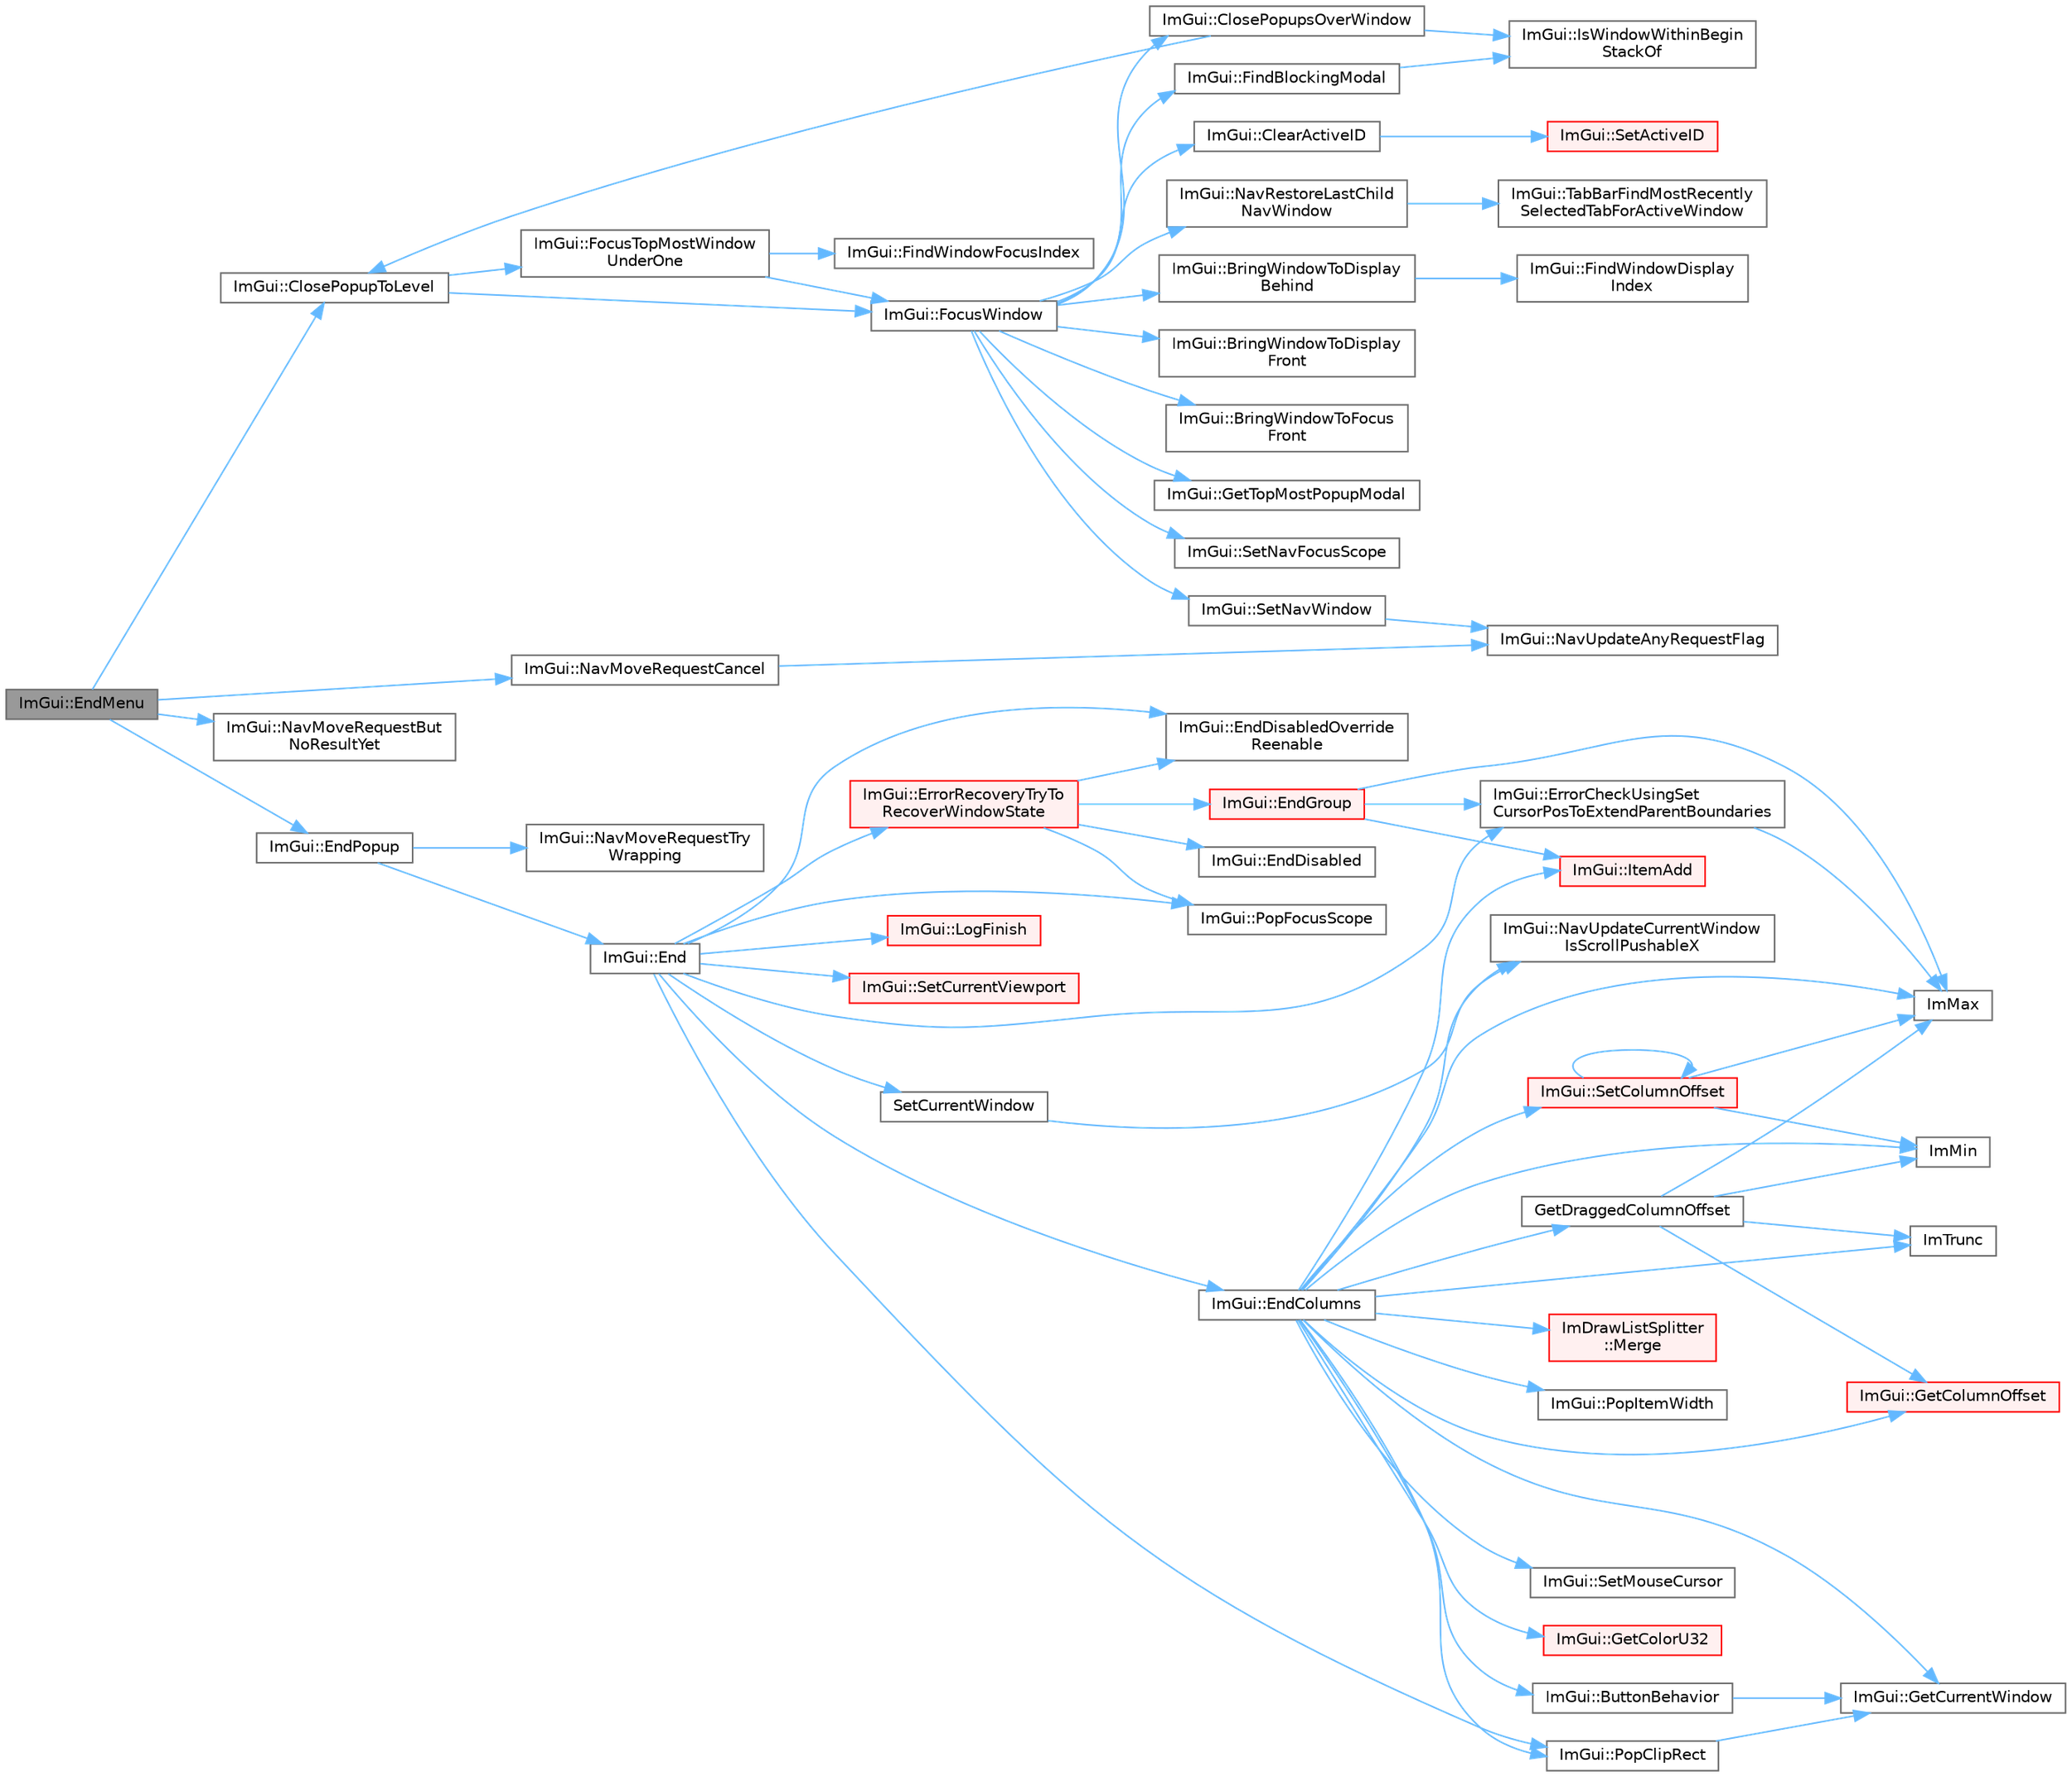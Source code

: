 digraph "ImGui::EndMenu"
{
 // LATEX_PDF_SIZE
  bgcolor="transparent";
  edge [fontname=Helvetica,fontsize=10,labelfontname=Helvetica,labelfontsize=10];
  node [fontname=Helvetica,fontsize=10,shape=box,height=0.2,width=0.4];
  rankdir="LR";
  Node1 [id="Node000001",label="ImGui::EndMenu",height=0.2,width=0.4,color="gray40", fillcolor="grey60", style="filled", fontcolor="black",tooltip=" "];
  Node1 -> Node2 [id="edge1_Node000001_Node000002",color="steelblue1",style="solid",tooltip=" "];
  Node2 [id="Node000002",label="ImGui::ClosePopupToLevel",height=0.2,width=0.4,color="grey40", fillcolor="white", style="filled",URL="$namespace_im_gui.html#a0be705dc533a62387dc39ec5c276d2a0",tooltip=" "];
  Node2 -> Node3 [id="edge2_Node000002_Node000003",color="steelblue1",style="solid",tooltip=" "];
  Node3 [id="Node000003",label="ImGui::FocusTopMostWindow\lUnderOne",height=0.2,width=0.4,color="grey40", fillcolor="white", style="filled",URL="$namespace_im_gui.html#aa97e87e96c05eb3e91aa96fa68b13a2a",tooltip=" "];
  Node3 -> Node4 [id="edge3_Node000003_Node000004",color="steelblue1",style="solid",tooltip=" "];
  Node4 [id="Node000004",label="ImGui::FindWindowFocusIndex",height=0.2,width=0.4,color="grey40", fillcolor="white", style="filled",URL="$namespace_im_gui.html#a861004d5a1476e954abd68d6f9deaa06",tooltip=" "];
  Node3 -> Node5 [id="edge4_Node000003_Node000005",color="steelblue1",style="solid",tooltip=" "];
  Node5 [id="Node000005",label="ImGui::FocusWindow",height=0.2,width=0.4,color="grey40", fillcolor="white", style="filled",URL="$namespace_im_gui.html#a27aa6f2f3aa11778c6d023b1b223f262",tooltip=" "];
  Node5 -> Node6 [id="edge5_Node000005_Node000006",color="steelblue1",style="solid",tooltip=" "];
  Node6 [id="Node000006",label="ImGui::BringWindowToDisplay\lBehind",height=0.2,width=0.4,color="grey40", fillcolor="white", style="filled",URL="$namespace_im_gui.html#a8cae2f7a08f820a8d5349d1964603b20",tooltip=" "];
  Node6 -> Node7 [id="edge6_Node000006_Node000007",color="steelblue1",style="solid",tooltip=" "];
  Node7 [id="Node000007",label="ImGui::FindWindowDisplay\lIndex",height=0.2,width=0.4,color="grey40", fillcolor="white", style="filled",URL="$namespace_im_gui.html#acc8dfbe9f52370fe2b95f6c948ba113e",tooltip=" "];
  Node5 -> Node8 [id="edge7_Node000005_Node000008",color="steelblue1",style="solid",tooltip=" "];
  Node8 [id="Node000008",label="ImGui::BringWindowToDisplay\lFront",height=0.2,width=0.4,color="grey40", fillcolor="white", style="filled",URL="$namespace_im_gui.html#a1f7b95f36d03751c928af7b1b745e959",tooltip=" "];
  Node5 -> Node9 [id="edge8_Node000005_Node000009",color="steelblue1",style="solid",tooltip=" "];
  Node9 [id="Node000009",label="ImGui::BringWindowToFocus\lFront",height=0.2,width=0.4,color="grey40", fillcolor="white", style="filled",URL="$namespace_im_gui.html#affe95a2dc969f0d15fbd4b588c94ac1a",tooltip=" "];
  Node5 -> Node10 [id="edge9_Node000005_Node000010",color="steelblue1",style="solid",tooltip=" "];
  Node10 [id="Node000010",label="ImGui::ClearActiveID",height=0.2,width=0.4,color="grey40", fillcolor="white", style="filled",URL="$namespace_im_gui.html#a17ff60ad1e2669130ac38a04d16eb354",tooltip=" "];
  Node10 -> Node11 [id="edge10_Node000010_Node000011",color="steelblue1",style="solid",tooltip=" "];
  Node11 [id="Node000011",label="ImGui::SetActiveID",height=0.2,width=0.4,color="red", fillcolor="#FFF0F0", style="filled",URL="$namespace_im_gui.html#a27b8ace13a8c421ee8405f0cbebe4ead",tooltip=" "];
  Node5 -> Node13 [id="edge11_Node000005_Node000013",color="steelblue1",style="solid",tooltip=" "];
  Node13 [id="Node000013",label="ImGui::ClosePopupsOverWindow",height=0.2,width=0.4,color="grey40", fillcolor="white", style="filled",URL="$namespace_im_gui.html#a0076b153c697cb85e263fcbd59340bce",tooltip=" "];
  Node13 -> Node2 [id="edge12_Node000013_Node000002",color="steelblue1",style="solid",tooltip=" "];
  Node13 -> Node14 [id="edge13_Node000013_Node000014",color="steelblue1",style="solid",tooltip=" "];
  Node14 [id="Node000014",label="ImGui::IsWindowWithinBegin\lStackOf",height=0.2,width=0.4,color="grey40", fillcolor="white", style="filled",URL="$namespace_im_gui.html#a48de6990762aa67d7da5c3264b92d44f",tooltip=" "];
  Node5 -> Node15 [id="edge14_Node000005_Node000015",color="steelblue1",style="solid",tooltip=" "];
  Node15 [id="Node000015",label="ImGui::FindBlockingModal",height=0.2,width=0.4,color="grey40", fillcolor="white", style="filled",URL="$namespace_im_gui.html#a196705a4195b41a57470ef6553cb440c",tooltip=" "];
  Node15 -> Node14 [id="edge15_Node000015_Node000014",color="steelblue1",style="solid",tooltip=" "];
  Node5 -> Node16 [id="edge16_Node000005_Node000016",color="steelblue1",style="solid",tooltip=" "];
  Node16 [id="Node000016",label="ImGui::GetTopMostPopupModal",height=0.2,width=0.4,color="grey40", fillcolor="white", style="filled",URL="$namespace_im_gui.html#a6b905269b079f5e07755db52cc6e52df",tooltip=" "];
  Node5 -> Node17 [id="edge17_Node000005_Node000017",color="steelblue1",style="solid",tooltip=" "];
  Node17 [id="Node000017",label="ImGui::NavRestoreLastChild\lNavWindow",height=0.2,width=0.4,color="grey40", fillcolor="white", style="filled",URL="$namespace_im_gui.html#ae9ed208c0b64e4919e5de1cb83b2db2a",tooltip=" "];
  Node17 -> Node18 [id="edge18_Node000017_Node000018",color="steelblue1",style="solid",tooltip=" "];
  Node18 [id="Node000018",label="ImGui::TabBarFindMostRecently\lSelectedTabForActiveWindow",height=0.2,width=0.4,color="grey40", fillcolor="white", style="filled",URL="$namespace_im_gui.html#a5e1bfc506e7bd0f71ec85d8c69672d3d",tooltip=" "];
  Node5 -> Node19 [id="edge19_Node000005_Node000019",color="steelblue1",style="solid",tooltip=" "];
  Node19 [id="Node000019",label="ImGui::SetNavFocusScope",height=0.2,width=0.4,color="grey40", fillcolor="white", style="filled",URL="$namespace_im_gui.html#ada2736a9b034b93ba877f46577bc5e8b",tooltip=" "];
  Node5 -> Node20 [id="edge20_Node000005_Node000020",color="steelblue1",style="solid",tooltip=" "];
  Node20 [id="Node000020",label="ImGui::SetNavWindow",height=0.2,width=0.4,color="grey40", fillcolor="white", style="filled",URL="$namespace_im_gui.html#aa422c756f467e650d67b4fb1b74ff5a1",tooltip=" "];
  Node20 -> Node21 [id="edge21_Node000020_Node000021",color="steelblue1",style="solid",tooltip=" "];
  Node21 [id="Node000021",label="ImGui::NavUpdateAnyRequestFlag",height=0.2,width=0.4,color="grey40", fillcolor="white", style="filled",URL="$namespace_im_gui.html#a2cd868535661cdb5671214662f3c9388",tooltip=" "];
  Node2 -> Node5 [id="edge22_Node000002_Node000005",color="steelblue1",style="solid",tooltip=" "];
  Node1 -> Node22 [id="edge23_Node000001_Node000022",color="steelblue1",style="solid",tooltip=" "];
  Node22 [id="Node000022",label="ImGui::EndPopup",height=0.2,width=0.4,color="grey40", fillcolor="white", style="filled",URL="$namespace_im_gui.html#aa6a9b5696f2ea7eed7683425fc77b8f2",tooltip=" "];
  Node22 -> Node23 [id="edge24_Node000022_Node000023",color="steelblue1",style="solid",tooltip=" "];
  Node23 [id="Node000023",label="ImGui::End",height=0.2,width=0.4,color="grey40", fillcolor="white", style="filled",URL="$namespace_im_gui.html#a5479d93794a004c67ceb6d13f37c8254",tooltip=" "];
  Node23 -> Node24 [id="edge25_Node000023_Node000024",color="steelblue1",style="solid",tooltip=" "];
  Node24 [id="Node000024",label="ImGui::EndColumns",height=0.2,width=0.4,color="grey40", fillcolor="white", style="filled",URL="$namespace_im_gui.html#af93bed3bce5475fe4d525d744f16aa20",tooltip=" "];
  Node24 -> Node25 [id="edge26_Node000024_Node000025",color="steelblue1",style="solid",tooltip=" "];
  Node25 [id="Node000025",label="ImGui::ButtonBehavior",height=0.2,width=0.4,color="grey40", fillcolor="white", style="filled",URL="$namespace_im_gui.html#a65a4f18b1bc8ce0f351687922089f374",tooltip=" "];
  Node25 -> Node26 [id="edge27_Node000025_Node000026",color="steelblue1",style="solid",tooltip=" "];
  Node26 [id="Node000026",label="ImGui::GetCurrentWindow",height=0.2,width=0.4,color="grey40", fillcolor="white", style="filled",URL="$namespace_im_gui.html#ac452417b5004ca16a814a72cff153526",tooltip=" "];
  Node24 -> Node27 [id="edge28_Node000024_Node000027",color="steelblue1",style="solid",tooltip=" "];
  Node27 [id="Node000027",label="ImGui::GetColorU32",height=0.2,width=0.4,color="red", fillcolor="#FFF0F0", style="filled",URL="$namespace_im_gui.html#a0de2d9bd347d9866511eb8d014e62556",tooltip=" "];
  Node24 -> Node29 [id="edge29_Node000024_Node000029",color="steelblue1",style="solid",tooltip=" "];
  Node29 [id="Node000029",label="ImGui::GetColumnOffset",height=0.2,width=0.4,color="red", fillcolor="#FFF0F0", style="filled",URL="$namespace_im_gui.html#a79c22e9c5c208b6c9534a273be71a9e6",tooltip=" "];
  Node24 -> Node26 [id="edge30_Node000024_Node000026",color="steelblue1",style="solid",tooltip=" "];
  Node24 -> Node54 [id="edge31_Node000024_Node000054",color="steelblue1",style="solid",tooltip=" "];
  Node54 [id="Node000054",label="GetDraggedColumnOffset",height=0.2,width=0.4,color="grey40", fillcolor="white", style="filled",URL="$imgui__tables_8cpp.html#aa235e9c607930ebb1304d6df978d5fe8",tooltip=" "];
  Node54 -> Node29 [id="edge32_Node000054_Node000029",color="steelblue1",style="solid",tooltip=" "];
  Node54 -> Node39 [id="edge33_Node000054_Node000039",color="steelblue1",style="solid",tooltip=" "];
  Node39 [id="Node000039",label="ImMax",height=0.2,width=0.4,color="grey40", fillcolor="white", style="filled",URL="$imgui__internal_8h.html#a7667efd95147d0422f140917c71a9226",tooltip=" "];
  Node54 -> Node40 [id="edge34_Node000054_Node000040",color="steelblue1",style="solid",tooltip=" "];
  Node40 [id="Node000040",label="ImMin",height=0.2,width=0.4,color="grey40", fillcolor="white", style="filled",URL="$imgui__internal_8h.html#a7f9d7828066a9d61b5630adcdf4655d3",tooltip=" "];
  Node54 -> Node41 [id="edge35_Node000054_Node000041",color="steelblue1",style="solid",tooltip=" "];
  Node41 [id="Node000041",label="ImTrunc",height=0.2,width=0.4,color="grey40", fillcolor="white", style="filled",URL="$imgui__internal_8h.html#a34870cae27ccd450c17ec3d3910b2da4",tooltip=" "];
  Node24 -> Node39 [id="edge36_Node000024_Node000039",color="steelblue1",style="solid",tooltip=" "];
  Node24 -> Node40 [id="edge37_Node000024_Node000040",color="steelblue1",style="solid",tooltip=" "];
  Node24 -> Node41 [id="edge38_Node000024_Node000041",color="steelblue1",style="solid",tooltip=" "];
  Node24 -> Node55 [id="edge39_Node000024_Node000055",color="steelblue1",style="solid",tooltip=" "];
  Node55 [id="Node000055",label="ImGui::ItemAdd",height=0.2,width=0.4,color="red", fillcolor="#FFF0F0", style="filled",URL="$namespace_im_gui.html#a0c2ccafc8d403c02a6590ac21157b9ac",tooltip=" "];
  Node24 -> Node110 [id="edge40_Node000024_Node000110",color="steelblue1",style="solid",tooltip=" "];
  Node110 [id="Node000110",label="ImDrawListSplitter\l::Merge",height=0.2,width=0.4,color="red", fillcolor="#FFF0F0", style="filled",URL="$struct_im_draw_list_splitter.html#af3fc4bad2abca9e481d476d1877ba5be",tooltip=" "];
  Node24 -> Node115 [id="edge41_Node000024_Node000115",color="steelblue1",style="solid",tooltip=" "];
  Node115 [id="Node000115",label="ImGui::NavUpdateCurrentWindow\lIsScrollPushableX",height=0.2,width=0.4,color="grey40", fillcolor="white", style="filled",URL="$namespace_im_gui.html#a5c0c081852a520c006a0b084d0e8b0cb",tooltip=" "];
  Node24 -> Node116 [id="edge42_Node000024_Node000116",color="steelblue1",style="solid",tooltip=" "];
  Node116 [id="Node000116",label="ImGui::PopClipRect",height=0.2,width=0.4,color="grey40", fillcolor="white", style="filled",URL="$namespace_im_gui.html#aef1c8a6e5a3c70cb10d03d2a2a66dfd8",tooltip=" "];
  Node116 -> Node26 [id="edge43_Node000116_Node000026",color="steelblue1",style="solid",tooltip=" "];
  Node24 -> Node117 [id="edge44_Node000024_Node000117",color="steelblue1",style="solid",tooltip=" "];
  Node117 [id="Node000117",label="ImGui::PopItemWidth",height=0.2,width=0.4,color="grey40", fillcolor="white", style="filled",URL="$namespace_im_gui.html#ad29a3fc0cb5dfc7f9fc7224512ce90bf",tooltip=" "];
  Node24 -> Node118 [id="edge45_Node000024_Node000118",color="steelblue1",style="solid",tooltip=" "];
  Node118 [id="Node000118",label="ImGui::SetColumnOffset",height=0.2,width=0.4,color="red", fillcolor="#FFF0F0", style="filled",URL="$namespace_im_gui.html#a8cc207211d6cf3f77b505e24aed4ebcc",tooltip=" "];
  Node118 -> Node39 [id="edge46_Node000118_Node000039",color="steelblue1",style="solid",tooltip=" "];
  Node118 -> Node40 [id="edge47_Node000118_Node000040",color="steelblue1",style="solid",tooltip=" "];
  Node118 -> Node118 [id="edge48_Node000118_Node000118",color="steelblue1",style="solid",tooltip=" "];
  Node24 -> Node122 [id="edge49_Node000024_Node000122",color="steelblue1",style="solid",tooltip=" "];
  Node122 [id="Node000122",label="ImGui::SetMouseCursor",height=0.2,width=0.4,color="grey40", fillcolor="white", style="filled",URL="$namespace_im_gui.html#aca3237fd4efa0af7fc6b4eff6494dfce",tooltip=" "];
  Node23 -> Node123 [id="edge50_Node000023_Node000123",color="steelblue1",style="solid",tooltip=" "];
  Node123 [id="Node000123",label="ImGui::EndDisabledOverride\lReenable",height=0.2,width=0.4,color="grey40", fillcolor="white", style="filled",URL="$namespace_im_gui.html#a336225979f3fe3fd9ceba657123f9084",tooltip=" "];
  Node23 -> Node124 [id="edge51_Node000023_Node000124",color="steelblue1",style="solid",tooltip=" "];
  Node124 [id="Node000124",label="ImGui::ErrorCheckUsingSet\lCursorPosToExtendParentBoundaries",height=0.2,width=0.4,color="grey40", fillcolor="white", style="filled",URL="$namespace_im_gui.html#ad5832500c14abd9e76e376b82701385b",tooltip=" "];
  Node124 -> Node39 [id="edge52_Node000124_Node000039",color="steelblue1",style="solid",tooltip=" "];
  Node23 -> Node125 [id="edge53_Node000023_Node000125",color="steelblue1",style="solid",tooltip=" "];
  Node125 [id="Node000125",label="ImGui::ErrorRecoveryTryTo\lRecoverWindowState",height=0.2,width=0.4,color="red", fillcolor="#FFF0F0", style="filled",URL="$namespace_im_gui.html#a9e02d2905347634105ecc057a0824e1a",tooltip=" "];
  Node125 -> Node126 [id="edge54_Node000125_Node000126",color="steelblue1",style="solid",tooltip=" "];
  Node126 [id="Node000126",label="ImGui::EndDisabled",height=0.2,width=0.4,color="grey40", fillcolor="white", style="filled",URL="$namespace_im_gui.html#a9e6088c6c690ddff1302b6e42b380733",tooltip=" "];
  Node125 -> Node123 [id="edge55_Node000125_Node000123",color="steelblue1",style="solid",tooltip=" "];
  Node125 -> Node127 [id="edge56_Node000125_Node000127",color="steelblue1",style="solid",tooltip=" "];
  Node127 [id="Node000127",label="ImGui::EndGroup",height=0.2,width=0.4,color="red", fillcolor="#FFF0F0", style="filled",URL="$namespace_im_gui.html#a05fc97fc64f28a55486087f503d9a622",tooltip=" "];
  Node127 -> Node124 [id="edge57_Node000127_Node000124",color="steelblue1",style="solid",tooltip=" "];
  Node127 -> Node39 [id="edge58_Node000127_Node000039",color="steelblue1",style="solid",tooltip=" "];
  Node127 -> Node55 [id="edge59_Node000127_Node000055",color="steelblue1",style="solid",tooltip=" "];
  Node125 -> Node168 [id="edge60_Node000125_Node000168",color="steelblue1",style="solid",tooltip=" "];
  Node168 [id="Node000168",label="ImGui::PopFocusScope",height=0.2,width=0.4,color="grey40", fillcolor="white", style="filled",URL="$namespace_im_gui.html#a660bc1ff7f6d971fc4b4236e87409b38",tooltip=" "];
  Node23 -> Node512 [id="edge61_Node000023_Node000512",color="steelblue1",style="solid",tooltip=" "];
  Node512 [id="Node000512",label="ImGui::LogFinish",height=0.2,width=0.4,color="red", fillcolor="#FFF0F0", style="filled",URL="$namespace_im_gui.html#a2ebcd048d1ca025fb972e1c2e920e3f3",tooltip=" "];
  Node23 -> Node116 [id="edge62_Node000023_Node000116",color="steelblue1",style="solid",tooltip=" "];
  Node23 -> Node168 [id="edge63_Node000023_Node000168",color="steelblue1",style="solid",tooltip=" "];
  Node23 -> Node403 [id="edge64_Node000023_Node000403",color="steelblue1",style="solid",tooltip=" "];
  Node403 [id="Node000403",label="ImGui::SetCurrentViewport",height=0.2,width=0.4,color="red", fillcolor="#FFF0F0", style="filled",URL="$namespace_im_gui.html#a518a36249ab67227a13fd01a4236cbe1",tooltip=" "];
  Node23 -> Node404 [id="edge65_Node000023_Node000404",color="steelblue1",style="solid",tooltip=" "];
  Node404 [id="Node000404",label="SetCurrentWindow",height=0.2,width=0.4,color="grey40", fillcolor="white", style="filled",URL="$imgui_8cpp.html#a5c592415f88804e2f907477767d3dda1",tooltip=" "];
  Node404 -> Node115 [id="edge66_Node000404_Node000115",color="steelblue1",style="solid",tooltip=" "];
  Node22 -> Node167 [id="edge67_Node000022_Node000167",color="steelblue1",style="solid",tooltip=" "];
  Node167 [id="Node000167",label="ImGui::NavMoveRequestTry\lWrapping",height=0.2,width=0.4,color="grey40", fillcolor="white", style="filled",URL="$namespace_im_gui.html#a95a9a1a5411cccb918fc29a0b0d3f953",tooltip=" "];
  Node1 -> Node132 [id="edge68_Node000001_Node000132",color="steelblue1",style="solid",tooltip=" "];
  Node132 [id="Node000132",label="ImGui::NavMoveRequestBut\lNoResultYet",height=0.2,width=0.4,color="grey40", fillcolor="white", style="filled",URL="$namespace_im_gui.html#a3fab98556d11690efd4f7f2fde94968e",tooltip=" "];
  Node1 -> Node134 [id="edge69_Node000001_Node000134",color="steelblue1",style="solid",tooltip=" "];
  Node134 [id="Node000134",label="ImGui::NavMoveRequestCancel",height=0.2,width=0.4,color="grey40", fillcolor="white", style="filled",URL="$namespace_im_gui.html#a43326bb080d9fa80327ed81d864d8b8d",tooltip=" "];
  Node134 -> Node21 [id="edge70_Node000134_Node000021",color="steelblue1",style="solid",tooltip=" "];
}
